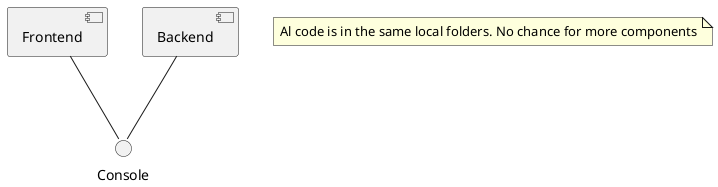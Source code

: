 @startuml "Component Diagram"

component Frontend
component Backend

interface Console

Frontend -- Console
Backend -- Console

note "Al code is in the same local folders. No chance for more components" as N1

@enduml